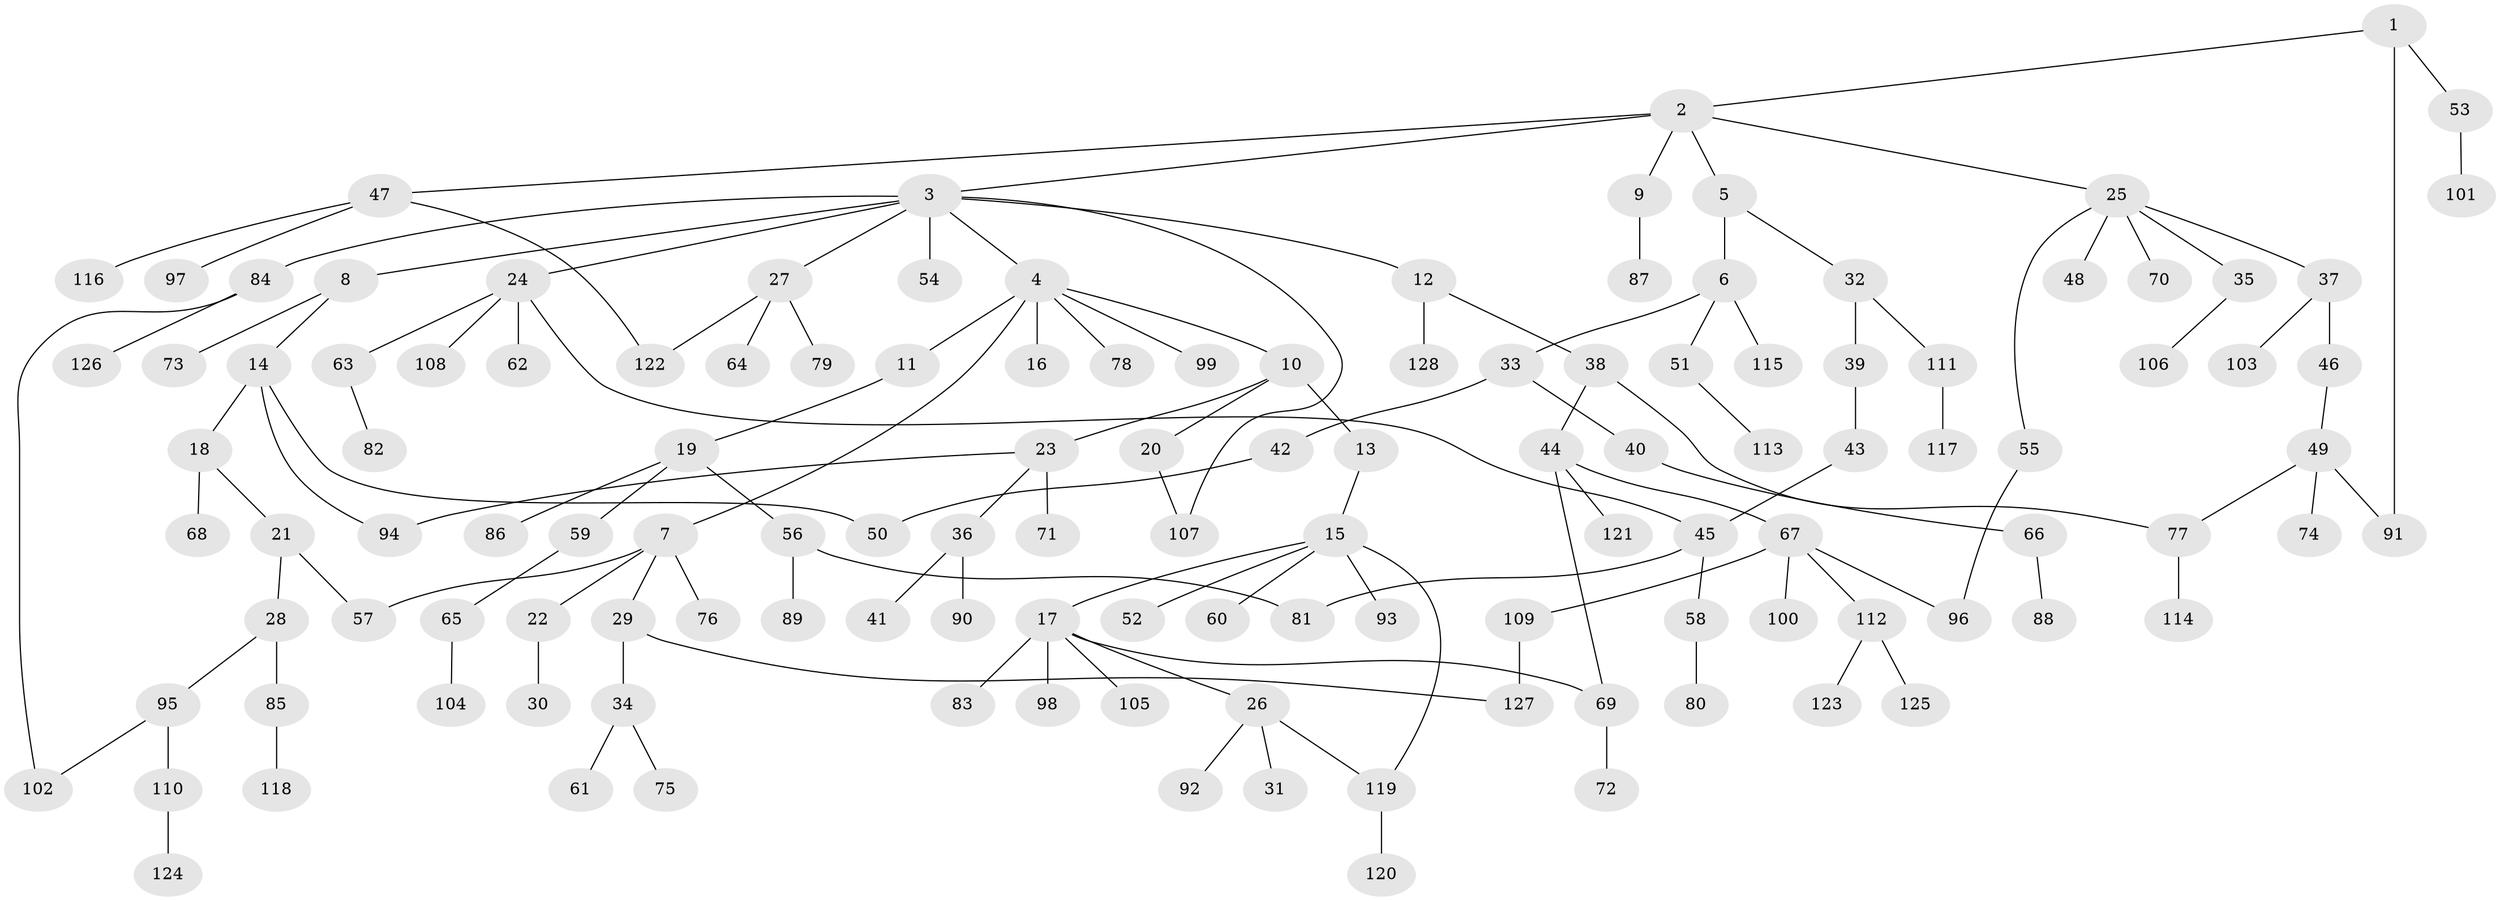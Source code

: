// Generated by graph-tools (version 1.1) at 2025/42/03/09/25 04:42:10]
// undirected, 128 vertices, 141 edges
graph export_dot {
graph [start="1"]
  node [color=gray90,style=filled];
  1;
  2;
  3;
  4;
  5;
  6;
  7;
  8;
  9;
  10;
  11;
  12;
  13;
  14;
  15;
  16;
  17;
  18;
  19;
  20;
  21;
  22;
  23;
  24;
  25;
  26;
  27;
  28;
  29;
  30;
  31;
  32;
  33;
  34;
  35;
  36;
  37;
  38;
  39;
  40;
  41;
  42;
  43;
  44;
  45;
  46;
  47;
  48;
  49;
  50;
  51;
  52;
  53;
  54;
  55;
  56;
  57;
  58;
  59;
  60;
  61;
  62;
  63;
  64;
  65;
  66;
  67;
  68;
  69;
  70;
  71;
  72;
  73;
  74;
  75;
  76;
  77;
  78;
  79;
  80;
  81;
  82;
  83;
  84;
  85;
  86;
  87;
  88;
  89;
  90;
  91;
  92;
  93;
  94;
  95;
  96;
  97;
  98;
  99;
  100;
  101;
  102;
  103;
  104;
  105;
  106;
  107;
  108;
  109;
  110;
  111;
  112;
  113;
  114;
  115;
  116;
  117;
  118;
  119;
  120;
  121;
  122;
  123;
  124;
  125;
  126;
  127;
  128;
  1 -- 2;
  1 -- 53;
  1 -- 91;
  2 -- 3;
  2 -- 5;
  2 -- 9;
  2 -- 25;
  2 -- 47;
  3 -- 4;
  3 -- 8;
  3 -- 12;
  3 -- 24;
  3 -- 27;
  3 -- 54;
  3 -- 84;
  3 -- 107;
  4 -- 7;
  4 -- 10;
  4 -- 11;
  4 -- 16;
  4 -- 78;
  4 -- 99;
  5 -- 6;
  5 -- 32;
  6 -- 33;
  6 -- 51;
  6 -- 115;
  7 -- 22;
  7 -- 29;
  7 -- 76;
  7 -- 57;
  8 -- 14;
  8 -- 73;
  9 -- 87;
  10 -- 13;
  10 -- 20;
  10 -- 23;
  11 -- 19;
  12 -- 38;
  12 -- 128;
  13 -- 15;
  14 -- 18;
  14 -- 50;
  14 -- 94;
  15 -- 17;
  15 -- 52;
  15 -- 60;
  15 -- 93;
  15 -- 119;
  17 -- 26;
  17 -- 83;
  17 -- 98;
  17 -- 105;
  17 -- 69;
  18 -- 21;
  18 -- 68;
  19 -- 56;
  19 -- 59;
  19 -- 86;
  20 -- 107;
  21 -- 28;
  21 -- 57;
  22 -- 30;
  23 -- 36;
  23 -- 71;
  23 -- 94;
  24 -- 45;
  24 -- 62;
  24 -- 63;
  24 -- 108;
  25 -- 35;
  25 -- 37;
  25 -- 48;
  25 -- 55;
  25 -- 70;
  26 -- 31;
  26 -- 92;
  26 -- 119;
  27 -- 64;
  27 -- 79;
  27 -- 122;
  28 -- 85;
  28 -- 95;
  29 -- 34;
  29 -- 127;
  32 -- 39;
  32 -- 111;
  33 -- 40;
  33 -- 42;
  34 -- 61;
  34 -- 75;
  35 -- 106;
  36 -- 41;
  36 -- 90;
  37 -- 46;
  37 -- 103;
  38 -- 44;
  38 -- 77;
  39 -- 43;
  40 -- 66;
  42 -- 50;
  43 -- 45;
  44 -- 67;
  44 -- 69;
  44 -- 121;
  45 -- 58;
  45 -- 81;
  46 -- 49;
  47 -- 97;
  47 -- 116;
  47 -- 122;
  49 -- 74;
  49 -- 77;
  49 -- 91;
  51 -- 113;
  53 -- 101;
  55 -- 96;
  56 -- 81;
  56 -- 89;
  58 -- 80;
  59 -- 65;
  63 -- 82;
  65 -- 104;
  66 -- 88;
  67 -- 96;
  67 -- 100;
  67 -- 109;
  67 -- 112;
  69 -- 72;
  77 -- 114;
  84 -- 126;
  84 -- 102;
  85 -- 118;
  95 -- 102;
  95 -- 110;
  109 -- 127;
  110 -- 124;
  111 -- 117;
  112 -- 123;
  112 -- 125;
  119 -- 120;
}
